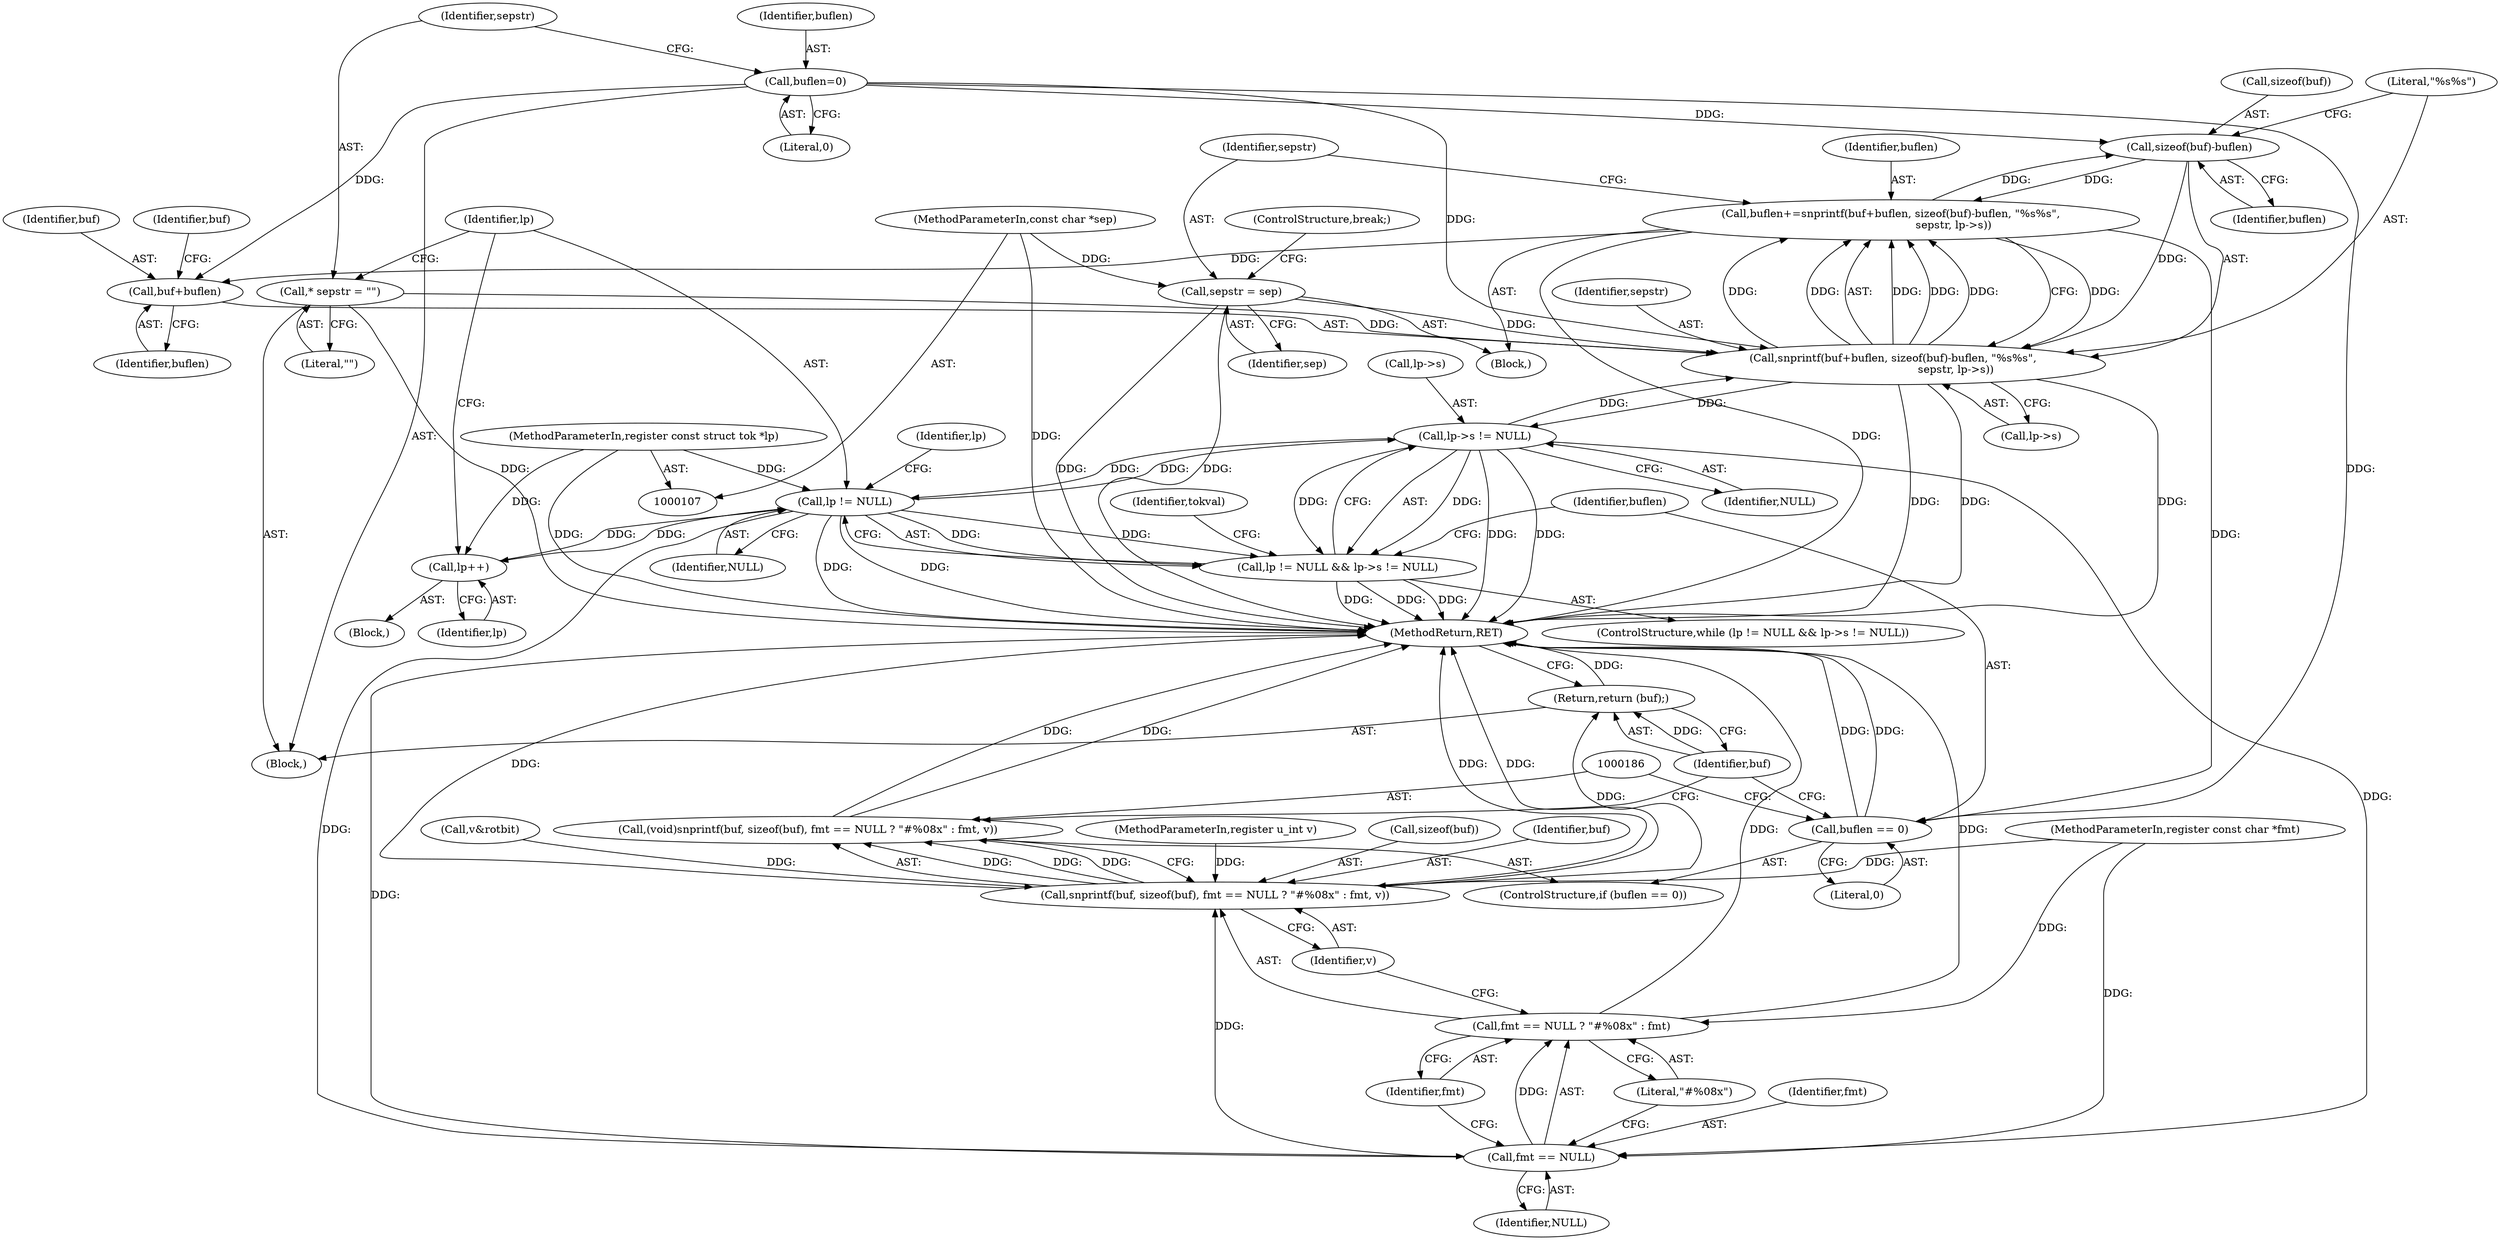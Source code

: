 digraph "1_tcpdump_9f0730bee3eb65d07b49fd468bc2f269173352fe@API" {
"1000161" [label="(Call,sizeof(buf)-buflen)"];
"1000155" [label="(Call,buflen+=snprintf(buf+buflen, sizeof(buf)-buflen, \"%s%s\",\n                                     sepstr, lp->s))"];
"1000157" [label="(Call,snprintf(buf+buflen, sizeof(buf)-buflen, \"%s%s\",\n                                     sepstr, lp->s))"];
"1000115" [label="(Call,buflen=0)"];
"1000161" [label="(Call,sizeof(buf)-buflen)"];
"1000121" [label="(Call,* sepstr = \"\")"];
"1000170" [label="(Call,sepstr = sep)"];
"1000111" [label="(MethodParameterIn,const char *sep)"];
"1000129" [label="(Call,lp->s != NULL)"];
"1000126" [label="(Call,lp != NULL)"];
"1000179" [label="(Call,lp++)"];
"1000108" [label="(MethodParameterIn,register const struct tok *lp)"];
"1000125" [label="(Call,lp != NULL && lp->s != NULL)"];
"1000192" [label="(Call,fmt == NULL)"];
"1000187" [label="(Call,snprintf(buf, sizeof(buf), fmt == NULL ? \"#%08x\" : fmt, v))"];
"1000185" [label="(Call,(void)snprintf(buf, sizeof(buf), fmt == NULL ? \"#%08x\" : fmt, v))"];
"1000198" [label="(Return,return (buf);)"];
"1000191" [label="(Call,fmt == NULL ? \"#%08x\" : fmt)"];
"1000158" [label="(Call,buf+buflen)"];
"1000182" [label="(Call,buflen == 0)"];
"1000109" [label="(MethodParameterIn,register const char *fmt)"];
"1000122" [label="(Identifier,sepstr)"];
"1000151" [label="(Call,v&rotbit)"];
"1000117" [label="(Literal,0)"];
"1000155" [label="(Call,buflen+=snprintf(buf+buflen, sizeof(buf)-buflen, \"%s%s\",\n                                     sepstr, lp->s))"];
"1000154" [label="(Block,)"];
"1000180" [label="(Identifier,lp)"];
"1000162" [label="(Call,sizeof(buf))"];
"1000161" [label="(Call,sizeof(buf)-buflen)"];
"1000116" [label="(Identifier,buflen)"];
"1000181" [label="(ControlStructure,if (buflen == 0))"];
"1000184" [label="(Literal,0)"];
"1000128" [label="(Identifier,NULL)"];
"1000160" [label="(Identifier,buflen)"];
"1000159" [label="(Identifier,buf)"];
"1000136" [label="(Identifier,tokval)"];
"1000133" [label="(Identifier,NULL)"];
"1000166" [label="(Identifier,sepstr)"];
"1000191" [label="(Call,fmt == NULL ? \"#%08x\" : fmt)"];
"1000121" [label="(Call,* sepstr = \"\")"];
"1000183" [label="(Identifier,buflen)"];
"1000194" [label="(Identifier,NULL)"];
"1000110" [label="(MethodParameterIn,register u_int v)"];
"1000131" [label="(Identifier,lp)"];
"1000134" [label="(Block,)"];
"1000130" [label="(Call,lp->s)"];
"1000111" [label="(MethodParameterIn,const char *sep)"];
"1000112" [label="(Block,)"];
"1000165" [label="(Literal,\"%s%s\")"];
"1000171" [label="(Identifier,sepstr)"];
"1000193" [label="(Identifier,fmt)"];
"1000185" [label="(Call,(void)snprintf(buf, sizeof(buf), fmt == NULL ? \"#%08x\" : fmt, v))"];
"1000156" [label="(Identifier,buflen)"];
"1000157" [label="(Call,snprintf(buf+buflen, sizeof(buf)-buflen, \"%s%s\",\n                                     sepstr, lp->s))"];
"1000125" [label="(Call,lp != NULL && lp->s != NULL)"];
"1000200" [label="(MethodReturn,RET)"];
"1000182" [label="(Call,buflen == 0)"];
"1000197" [label="(Identifier,v)"];
"1000189" [label="(Call,sizeof(buf))"];
"1000173" [label="(ControlStructure,break;)"];
"1000167" [label="(Call,lp->s)"];
"1000179" [label="(Call,lp++)"];
"1000198" [label="(Return,return (buf);)"];
"1000195" [label="(Literal,\"#%08x\")"];
"1000192" [label="(Call,fmt == NULL)"];
"1000170" [label="(Call,sepstr = sep)"];
"1000126" [label="(Call,lp != NULL)"];
"1000123" [label="(Literal,\"\")"];
"1000108" [label="(MethodParameterIn,register const struct tok *lp)"];
"1000196" [label="(Identifier,fmt)"];
"1000199" [label="(Identifier,buf)"];
"1000115" [label="(Call,buflen=0)"];
"1000124" [label="(ControlStructure,while (lp != NULL && lp->s != NULL))"];
"1000158" [label="(Call,buf+buflen)"];
"1000187" [label="(Call,snprintf(buf, sizeof(buf), fmt == NULL ? \"#%08x\" : fmt, v))"];
"1000129" [label="(Call,lp->s != NULL)"];
"1000127" [label="(Identifier,lp)"];
"1000188" [label="(Identifier,buf)"];
"1000163" [label="(Identifier,buf)"];
"1000164" [label="(Identifier,buflen)"];
"1000172" [label="(Identifier,sep)"];
"1000161" -> "1000157"  [label="AST: "];
"1000161" -> "1000164"  [label="CFG: "];
"1000162" -> "1000161"  [label="AST: "];
"1000164" -> "1000161"  [label="AST: "];
"1000165" -> "1000161"  [label="CFG: "];
"1000161" -> "1000155"  [label="DDG: "];
"1000161" -> "1000157"  [label="DDG: "];
"1000155" -> "1000161"  [label="DDG: "];
"1000115" -> "1000161"  [label="DDG: "];
"1000155" -> "1000154"  [label="AST: "];
"1000155" -> "1000157"  [label="CFG: "];
"1000156" -> "1000155"  [label="AST: "];
"1000157" -> "1000155"  [label="AST: "];
"1000171" -> "1000155"  [label="CFG: "];
"1000155" -> "1000200"  [label="DDG: "];
"1000157" -> "1000155"  [label="DDG: "];
"1000157" -> "1000155"  [label="DDG: "];
"1000157" -> "1000155"  [label="DDG: "];
"1000157" -> "1000155"  [label="DDG: "];
"1000157" -> "1000155"  [label="DDG: "];
"1000155" -> "1000157"  [label="DDG: "];
"1000155" -> "1000158"  [label="DDG: "];
"1000155" -> "1000182"  [label="DDG: "];
"1000157" -> "1000167"  [label="CFG: "];
"1000158" -> "1000157"  [label="AST: "];
"1000165" -> "1000157"  [label="AST: "];
"1000166" -> "1000157"  [label="AST: "];
"1000167" -> "1000157"  [label="AST: "];
"1000157" -> "1000200"  [label="DDG: "];
"1000157" -> "1000200"  [label="DDG: "];
"1000157" -> "1000200"  [label="DDG: "];
"1000157" -> "1000129"  [label="DDG: "];
"1000115" -> "1000157"  [label="DDG: "];
"1000121" -> "1000157"  [label="DDG: "];
"1000170" -> "1000157"  [label="DDG: "];
"1000129" -> "1000157"  [label="DDG: "];
"1000115" -> "1000112"  [label="AST: "];
"1000115" -> "1000117"  [label="CFG: "];
"1000116" -> "1000115"  [label="AST: "];
"1000117" -> "1000115"  [label="AST: "];
"1000122" -> "1000115"  [label="CFG: "];
"1000115" -> "1000158"  [label="DDG: "];
"1000115" -> "1000182"  [label="DDG: "];
"1000121" -> "1000112"  [label="AST: "];
"1000121" -> "1000123"  [label="CFG: "];
"1000122" -> "1000121"  [label="AST: "];
"1000123" -> "1000121"  [label="AST: "];
"1000127" -> "1000121"  [label="CFG: "];
"1000121" -> "1000200"  [label="DDG: "];
"1000170" -> "1000154"  [label="AST: "];
"1000170" -> "1000172"  [label="CFG: "];
"1000171" -> "1000170"  [label="AST: "];
"1000172" -> "1000170"  [label="AST: "];
"1000173" -> "1000170"  [label="CFG: "];
"1000170" -> "1000200"  [label="DDG: "];
"1000170" -> "1000200"  [label="DDG: "];
"1000111" -> "1000170"  [label="DDG: "];
"1000111" -> "1000107"  [label="AST: "];
"1000111" -> "1000200"  [label="DDG: "];
"1000129" -> "1000125"  [label="AST: "];
"1000129" -> "1000133"  [label="CFG: "];
"1000130" -> "1000129"  [label="AST: "];
"1000133" -> "1000129"  [label="AST: "];
"1000125" -> "1000129"  [label="CFG: "];
"1000129" -> "1000200"  [label="DDG: "];
"1000129" -> "1000200"  [label="DDG: "];
"1000129" -> "1000126"  [label="DDG: "];
"1000129" -> "1000125"  [label="DDG: "];
"1000129" -> "1000125"  [label="DDG: "];
"1000126" -> "1000129"  [label="DDG: "];
"1000129" -> "1000192"  [label="DDG: "];
"1000126" -> "1000125"  [label="AST: "];
"1000126" -> "1000128"  [label="CFG: "];
"1000127" -> "1000126"  [label="AST: "];
"1000128" -> "1000126"  [label="AST: "];
"1000131" -> "1000126"  [label="CFG: "];
"1000125" -> "1000126"  [label="CFG: "];
"1000126" -> "1000200"  [label="DDG: "];
"1000126" -> "1000200"  [label="DDG: "];
"1000126" -> "1000125"  [label="DDG: "];
"1000126" -> "1000125"  [label="DDG: "];
"1000179" -> "1000126"  [label="DDG: "];
"1000108" -> "1000126"  [label="DDG: "];
"1000126" -> "1000179"  [label="DDG: "];
"1000126" -> "1000192"  [label="DDG: "];
"1000179" -> "1000134"  [label="AST: "];
"1000179" -> "1000180"  [label="CFG: "];
"1000180" -> "1000179"  [label="AST: "];
"1000127" -> "1000179"  [label="CFG: "];
"1000108" -> "1000179"  [label="DDG: "];
"1000108" -> "1000107"  [label="AST: "];
"1000108" -> "1000200"  [label="DDG: "];
"1000125" -> "1000124"  [label="AST: "];
"1000136" -> "1000125"  [label="CFG: "];
"1000183" -> "1000125"  [label="CFG: "];
"1000125" -> "1000200"  [label="DDG: "];
"1000125" -> "1000200"  [label="DDG: "];
"1000125" -> "1000200"  [label="DDG: "];
"1000192" -> "1000191"  [label="AST: "];
"1000192" -> "1000194"  [label="CFG: "];
"1000193" -> "1000192"  [label="AST: "];
"1000194" -> "1000192"  [label="AST: "];
"1000195" -> "1000192"  [label="CFG: "];
"1000196" -> "1000192"  [label="CFG: "];
"1000192" -> "1000200"  [label="DDG: "];
"1000192" -> "1000187"  [label="DDG: "];
"1000109" -> "1000192"  [label="DDG: "];
"1000192" -> "1000191"  [label="DDG: "];
"1000187" -> "1000185"  [label="AST: "];
"1000187" -> "1000197"  [label="CFG: "];
"1000188" -> "1000187"  [label="AST: "];
"1000189" -> "1000187"  [label="AST: "];
"1000191" -> "1000187"  [label="AST: "];
"1000197" -> "1000187"  [label="AST: "];
"1000185" -> "1000187"  [label="CFG: "];
"1000187" -> "1000200"  [label="DDG: "];
"1000187" -> "1000200"  [label="DDG: "];
"1000187" -> "1000200"  [label="DDG: "];
"1000187" -> "1000185"  [label="DDG: "];
"1000187" -> "1000185"  [label="DDG: "];
"1000187" -> "1000185"  [label="DDG: "];
"1000109" -> "1000187"  [label="DDG: "];
"1000151" -> "1000187"  [label="DDG: "];
"1000110" -> "1000187"  [label="DDG: "];
"1000187" -> "1000198"  [label="DDG: "];
"1000185" -> "1000181"  [label="AST: "];
"1000186" -> "1000185"  [label="AST: "];
"1000199" -> "1000185"  [label="CFG: "];
"1000185" -> "1000200"  [label="DDG: "];
"1000185" -> "1000200"  [label="DDG: "];
"1000198" -> "1000112"  [label="AST: "];
"1000198" -> "1000199"  [label="CFG: "];
"1000199" -> "1000198"  [label="AST: "];
"1000200" -> "1000198"  [label="CFG: "];
"1000198" -> "1000200"  [label="DDG: "];
"1000199" -> "1000198"  [label="DDG: "];
"1000191" -> "1000195"  [label="CFG: "];
"1000191" -> "1000196"  [label="CFG: "];
"1000195" -> "1000191"  [label="AST: "];
"1000196" -> "1000191"  [label="AST: "];
"1000197" -> "1000191"  [label="CFG: "];
"1000191" -> "1000200"  [label="DDG: "];
"1000191" -> "1000200"  [label="DDG: "];
"1000109" -> "1000191"  [label="DDG: "];
"1000158" -> "1000160"  [label="CFG: "];
"1000159" -> "1000158"  [label="AST: "];
"1000160" -> "1000158"  [label="AST: "];
"1000163" -> "1000158"  [label="CFG: "];
"1000182" -> "1000181"  [label="AST: "];
"1000182" -> "1000184"  [label="CFG: "];
"1000183" -> "1000182"  [label="AST: "];
"1000184" -> "1000182"  [label="AST: "];
"1000186" -> "1000182"  [label="CFG: "];
"1000199" -> "1000182"  [label="CFG: "];
"1000182" -> "1000200"  [label="DDG: "];
"1000182" -> "1000200"  [label="DDG: "];
}
